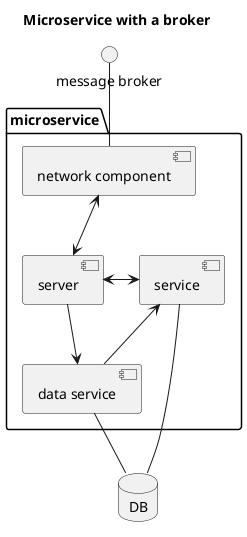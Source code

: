 @startuml

title Microservice with a broker

interface "message broker" as broker
database DB as db

package "microservice" {
    [server] as server
    [service] as service
    [data service] as dservice
    [network component] as ncomponent
}

broker -- ncomponent
ncomponent <--> server

server <-left-> service
server --> dservice

service <- dservice

service -- db
dservice -- db

@enduml
